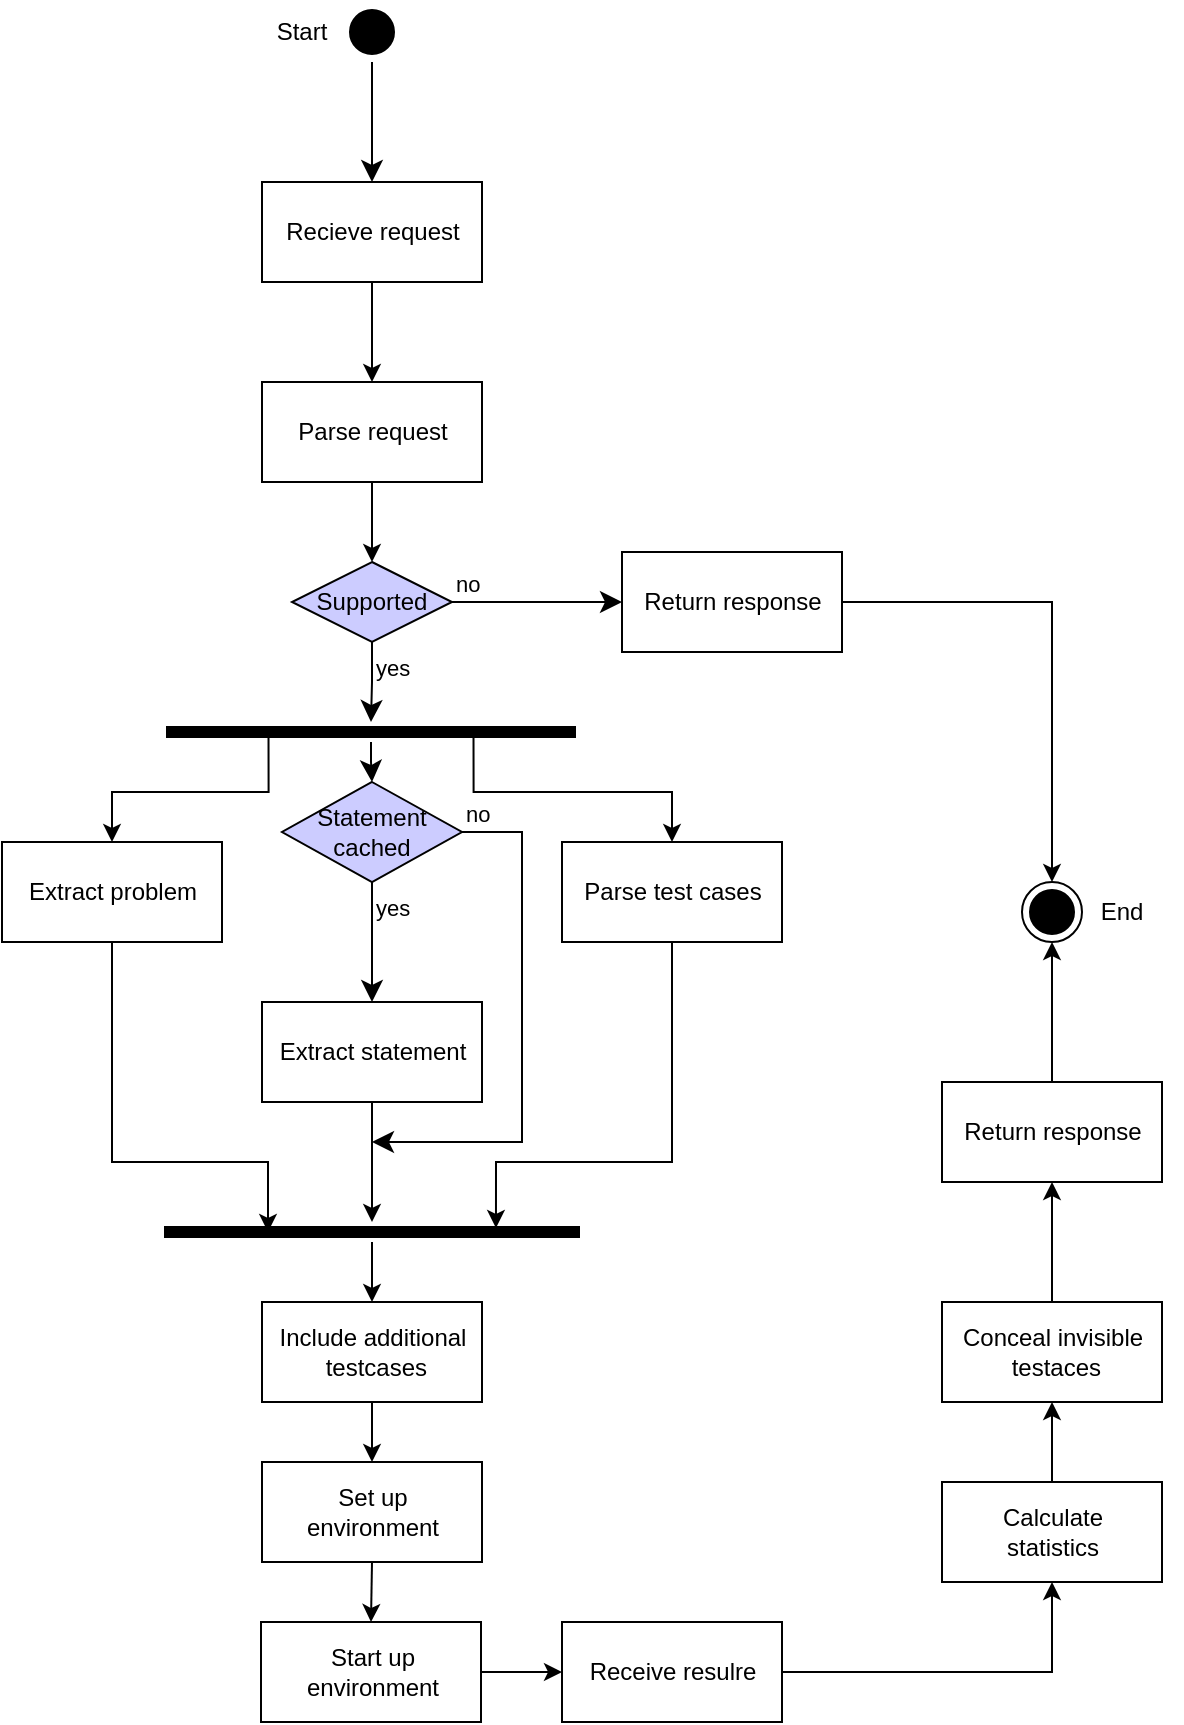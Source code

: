 <mxfile version="18.1.3" type="device"><diagram id="Qi_F-HYrq15gClOwssZq" name="Page-1"><mxGraphModel dx="2170" dy="1205" grid="1" gridSize="10" guides="1" tooltips="1" connect="1" arrows="1" fold="1" page="1" pageScale="1" pageWidth="850" pageHeight="1100" background="#FFFFFF" math="0" shadow="0"><root><mxCell id="0"/><mxCell id="1" parent="0"/><mxCell id="lhV3c4IAeYl_ZwAN9n0Z-1" value="" style="ellipse;html=1;shape=startState;fillColor=#000000;strokeColor=#000000;" vertex="1" parent="1"><mxGeometry x="360" y="10" width="30" height="30" as="geometry"/></mxCell><mxCell id="lhV3c4IAeYl_ZwAN9n0Z-2" value="" style="edgeStyle=orthogonalEdgeStyle;html=1;verticalAlign=bottom;endArrow=classic;endSize=8;strokeColor=#000000;rounded=0;endFill=1;" edge="1" source="lhV3c4IAeYl_ZwAN9n0Z-1" parent="1" target="lhV3c4IAeYl_ZwAN9n0Z-3"><mxGeometry relative="1" as="geometry"><mxPoint x="375" y="100" as="targetPoint"/></mxGeometry></mxCell><mxCell id="lhV3c4IAeYl_ZwAN9n0Z-5" style="edgeStyle=orthogonalEdgeStyle;rounded=0;orthogonalLoop=1;jettySize=auto;html=1;exitX=0.5;exitY=1;exitDx=0;exitDy=0;endArrow=classic;endFill=1;strokeColor=#000000;" edge="1" parent="1" source="lhV3c4IAeYl_ZwAN9n0Z-3" target="lhV3c4IAeYl_ZwAN9n0Z-4"><mxGeometry relative="1" as="geometry"/></mxCell><mxCell id="lhV3c4IAeYl_ZwAN9n0Z-3" value="Recieve request" style="html=1;strokeColor=#000000;" vertex="1" parent="1"><mxGeometry x="320" y="100" width="110" height="50" as="geometry"/></mxCell><mxCell id="lhV3c4IAeYl_ZwAN9n0Z-10" value="" style="edgeStyle=orthogonalEdgeStyle;rounded=0;orthogonalLoop=1;jettySize=auto;html=1;endArrow=classic;endFill=1;strokeColor=#000000;" edge="1" parent="1" source="lhV3c4IAeYl_ZwAN9n0Z-4" target="lhV3c4IAeYl_ZwAN9n0Z-6"><mxGeometry relative="1" as="geometry"/></mxCell><mxCell id="lhV3c4IAeYl_ZwAN9n0Z-4" value="Parse request" style="html=1;strokeColor=#000000;" vertex="1" parent="1"><mxGeometry x="320" y="200" width="110" height="50" as="geometry"/></mxCell><mxCell id="lhV3c4IAeYl_ZwAN9n0Z-6" value="Supported" style="rhombus;whiteSpace=wrap;html=1;fillColor=#CCCCFF;strokeColor=#000000;" vertex="1" parent="1"><mxGeometry x="335" y="290" width="80" height="40" as="geometry"/></mxCell><mxCell id="lhV3c4IAeYl_ZwAN9n0Z-7" value="no" style="edgeStyle=orthogonalEdgeStyle;html=1;align=left;verticalAlign=bottom;endArrow=classic;endSize=8;strokeColor=#000000;rounded=0;endFill=1;entryX=0;entryY=0.5;entryDx=0;entryDy=0;" edge="1" source="lhV3c4IAeYl_ZwAN9n0Z-6" parent="1" target="lhV3c4IAeYl_ZwAN9n0Z-11"><mxGeometry x="-1" relative="1" as="geometry"><mxPoint x="520" y="310" as="targetPoint"/></mxGeometry></mxCell><mxCell id="lhV3c4IAeYl_ZwAN9n0Z-8" value="yes" style="edgeStyle=orthogonalEdgeStyle;html=1;align=left;verticalAlign=top;endArrow=classic;endSize=8;strokeColor=#000000;rounded=0;endFill=1;" edge="1" source="lhV3c4IAeYl_ZwAN9n0Z-6" parent="1" target="lhV3c4IAeYl_ZwAN9n0Z-15"><mxGeometry x="-1" relative="1" as="geometry"><mxPoint x="375" y="390" as="targetPoint"/></mxGeometry></mxCell><mxCell id="lhV3c4IAeYl_ZwAN9n0Z-14" style="edgeStyle=orthogonalEdgeStyle;rounded=0;orthogonalLoop=1;jettySize=auto;html=1;endArrow=classic;endFill=1;strokeColor=#000000;" edge="1" parent="1" source="lhV3c4IAeYl_ZwAN9n0Z-11" target="lhV3c4IAeYl_ZwAN9n0Z-13"><mxGeometry relative="1" as="geometry"/></mxCell><mxCell id="lhV3c4IAeYl_ZwAN9n0Z-11" value="Return response" style="html=1;strokeColor=#000000;" vertex="1" parent="1"><mxGeometry x="500" y="285" width="110" height="50" as="geometry"/></mxCell><mxCell id="lhV3c4IAeYl_ZwAN9n0Z-13" value="" style="ellipse;html=1;shape=endState;fillColor=#000000;strokeColor=#000000;" vertex="1" parent="1"><mxGeometry x="700" y="450" width="30" height="30" as="geometry"/></mxCell><mxCell id="lhV3c4IAeYl_ZwAN9n0Z-18" style="edgeStyle=orthogonalEdgeStyle;rounded=0;orthogonalLoop=1;jettySize=auto;html=1;exitX=0.25;exitY=0.5;exitDx=0;exitDy=0;exitPerimeter=0;entryX=0.5;entryY=0;entryDx=0;entryDy=0;endArrow=classic;endFill=1;strokeColor=#000000;" edge="1" parent="1" source="lhV3c4IAeYl_ZwAN9n0Z-15" target="lhV3c4IAeYl_ZwAN9n0Z-17"><mxGeometry relative="1" as="geometry"/></mxCell><mxCell id="lhV3c4IAeYl_ZwAN9n0Z-31" style="edgeStyle=orthogonalEdgeStyle;rounded=0;orthogonalLoop=1;jettySize=auto;html=1;exitX=0.75;exitY=0.5;exitDx=0;exitDy=0;exitPerimeter=0;entryX=0.5;entryY=0;entryDx=0;entryDy=0;endArrow=classic;endFill=1;strokeColor=#000000;" edge="1" parent="1" source="lhV3c4IAeYl_ZwAN9n0Z-15" target="lhV3c4IAeYl_ZwAN9n0Z-22"><mxGeometry relative="1" as="geometry"/></mxCell><mxCell id="lhV3c4IAeYl_ZwAN9n0Z-15" value="" style="shape=line;html=1;strokeWidth=6;strokeColor=#000000;" vertex="1" parent="1"><mxGeometry x="272" y="370" width="205" height="10" as="geometry"/></mxCell><mxCell id="lhV3c4IAeYl_ZwAN9n0Z-16" value="" style="edgeStyle=orthogonalEdgeStyle;html=1;verticalAlign=bottom;endArrow=classic;endSize=8;strokeColor=#000000;rounded=0;endFill=1;entryX=0.5;entryY=0;entryDx=0;entryDy=0;" edge="1" source="lhV3c4IAeYl_ZwAN9n0Z-15" parent="1" target="lhV3c4IAeYl_ZwAN9n0Z-19"><mxGeometry relative="1" as="geometry"><mxPoint x="375" y="510" as="targetPoint"/></mxGeometry></mxCell><mxCell id="lhV3c4IAeYl_ZwAN9n0Z-32" style="edgeStyle=orthogonalEdgeStyle;rounded=0;orthogonalLoop=1;jettySize=auto;html=1;exitX=0.5;exitY=1;exitDx=0;exitDy=0;entryX=0.25;entryY=0.5;entryDx=0;entryDy=0;entryPerimeter=0;endArrow=classic;endFill=1;strokeColor=#000000;" edge="1" parent="1" source="lhV3c4IAeYl_ZwAN9n0Z-17" target="lhV3c4IAeYl_ZwAN9n0Z-27"><mxGeometry relative="1" as="geometry"><Array as="points"><mxPoint x="245" y="590"/><mxPoint x="323" y="590"/></Array></mxGeometry></mxCell><mxCell id="lhV3c4IAeYl_ZwAN9n0Z-17" value="Extract problem" style="html=1;strokeColor=#000000;" vertex="1" parent="1"><mxGeometry x="190" y="430" width="110" height="50" as="geometry"/></mxCell><mxCell id="lhV3c4IAeYl_ZwAN9n0Z-19" value="Statement&lt;br&gt;cached" style="rhombus;whiteSpace=wrap;html=1;fillColor=#CCCCFF;strokeColor=#000000;" vertex="1" parent="1"><mxGeometry x="330" y="400" width="90" height="50" as="geometry"/></mxCell><mxCell id="lhV3c4IAeYl_ZwAN9n0Z-20" value="no" style="edgeStyle=orthogonalEdgeStyle;html=1;align=left;verticalAlign=bottom;endArrow=classic;endSize=8;strokeColor=#000000;rounded=0;endFill=1;" edge="1" source="lhV3c4IAeYl_ZwAN9n0Z-19" parent="1"><mxGeometry x="-1" relative="1" as="geometry"><mxPoint x="375" y="580" as="targetPoint"/><Array as="points"><mxPoint x="450" y="425"/><mxPoint x="450" y="580"/></Array></mxGeometry></mxCell><mxCell id="lhV3c4IAeYl_ZwAN9n0Z-21" value="yes" style="edgeStyle=orthogonalEdgeStyle;html=1;align=left;verticalAlign=top;endArrow=classic;endSize=8;strokeColor=#000000;rounded=0;endFill=1;entryX=0.5;entryY=0;entryDx=0;entryDy=0;" edge="1" source="lhV3c4IAeYl_ZwAN9n0Z-19" parent="1" target="lhV3c4IAeYl_ZwAN9n0Z-23"><mxGeometry x="-1" relative="1" as="geometry"><mxPoint x="375" y="610" as="targetPoint"/></mxGeometry></mxCell><mxCell id="lhV3c4IAeYl_ZwAN9n0Z-33" style="edgeStyle=orthogonalEdgeStyle;rounded=0;orthogonalLoop=1;jettySize=auto;html=1;entryX=0.798;entryY=0.3;entryDx=0;entryDy=0;entryPerimeter=0;endArrow=classic;endFill=1;strokeColor=#000000;" edge="1" parent="1" source="lhV3c4IAeYl_ZwAN9n0Z-22" target="lhV3c4IAeYl_ZwAN9n0Z-27"><mxGeometry relative="1" as="geometry"><Array as="points"><mxPoint x="525" y="590"/><mxPoint x="437" y="590"/></Array></mxGeometry></mxCell><mxCell id="lhV3c4IAeYl_ZwAN9n0Z-22" value="Parse test cases" style="html=1;strokeColor=#000000;" vertex="1" parent="1"><mxGeometry x="470" y="430" width="110" height="50" as="geometry"/></mxCell><mxCell id="lhV3c4IAeYl_ZwAN9n0Z-29" value="" style="edgeStyle=orthogonalEdgeStyle;rounded=0;orthogonalLoop=1;jettySize=auto;html=1;endArrow=classic;endFill=1;strokeColor=#000000;" edge="1" parent="1" source="lhV3c4IAeYl_ZwAN9n0Z-23" target="lhV3c4IAeYl_ZwAN9n0Z-27"><mxGeometry relative="1" as="geometry"/></mxCell><mxCell id="lhV3c4IAeYl_ZwAN9n0Z-23" value="Extract statement" style="html=1;strokeColor=#000000;" vertex="1" parent="1"><mxGeometry x="320" y="510" width="110" height="50" as="geometry"/></mxCell><mxCell id="lhV3c4IAeYl_ZwAN9n0Z-35" style="edgeStyle=orthogonalEdgeStyle;rounded=0;orthogonalLoop=1;jettySize=auto;html=1;endArrow=classic;endFill=1;strokeColor=#000000;" edge="1" parent="1" source="lhV3c4IAeYl_ZwAN9n0Z-27" target="lhV3c4IAeYl_ZwAN9n0Z-34"><mxGeometry relative="1" as="geometry"/></mxCell><mxCell id="lhV3c4IAeYl_ZwAN9n0Z-27" value="" style="shape=line;html=1;strokeWidth=6;strokeColor=#000000;" vertex="1" parent="1"><mxGeometry x="271" y="620" width="208" height="10" as="geometry"/></mxCell><mxCell id="lhV3c4IAeYl_ZwAN9n0Z-38" style="edgeStyle=orthogonalEdgeStyle;rounded=0;orthogonalLoop=1;jettySize=auto;html=1;exitX=0.5;exitY=1;exitDx=0;exitDy=0;entryX=0.5;entryY=0;entryDx=0;entryDy=0;endArrow=classic;endFill=1;strokeColor=#000000;" edge="1" parent="1" source="lhV3c4IAeYl_ZwAN9n0Z-34" target="lhV3c4IAeYl_ZwAN9n0Z-36"><mxGeometry relative="1" as="geometry"/></mxCell><mxCell id="lhV3c4IAeYl_ZwAN9n0Z-34" value="Include additional&lt;br&gt;&amp;nbsp;testcases" style="html=1;strokeColor=#000000;" vertex="1" parent="1"><mxGeometry x="320" y="660" width="110" height="50" as="geometry"/></mxCell><mxCell id="lhV3c4IAeYl_ZwAN9n0Z-39" style="edgeStyle=orthogonalEdgeStyle;rounded=0;orthogonalLoop=1;jettySize=auto;html=1;exitX=0.5;exitY=1;exitDx=0;exitDy=0;entryX=0.5;entryY=0;entryDx=0;entryDy=0;endArrow=classic;endFill=1;strokeColor=#000000;" edge="1" parent="1" source="lhV3c4IAeYl_ZwAN9n0Z-36" target="lhV3c4IAeYl_ZwAN9n0Z-37"><mxGeometry relative="1" as="geometry"/></mxCell><mxCell id="lhV3c4IAeYl_ZwAN9n0Z-36" value="Set up&lt;br&gt;environment" style="html=1;strokeColor=#000000;" vertex="1" parent="1"><mxGeometry x="320" y="740" width="110" height="50" as="geometry"/></mxCell><mxCell id="lhV3c4IAeYl_ZwAN9n0Z-41" style="edgeStyle=orthogonalEdgeStyle;rounded=0;orthogonalLoop=1;jettySize=auto;html=1;entryX=0;entryY=0.5;entryDx=0;entryDy=0;endArrow=classic;endFill=1;strokeColor=#000000;" edge="1" parent="1" source="lhV3c4IAeYl_ZwAN9n0Z-37" target="lhV3c4IAeYl_ZwAN9n0Z-40"><mxGeometry relative="1" as="geometry"/></mxCell><mxCell id="lhV3c4IAeYl_ZwAN9n0Z-37" value="Start up &lt;br&gt;environment" style="html=1;strokeColor=#000000;" vertex="1" parent="1"><mxGeometry x="319.5" y="820" width="110" height="50" as="geometry"/></mxCell><mxCell id="lhV3c4IAeYl_ZwAN9n0Z-43" style="edgeStyle=orthogonalEdgeStyle;rounded=0;orthogonalLoop=1;jettySize=auto;html=1;entryX=0.5;entryY=1;entryDx=0;entryDy=0;endArrow=classic;endFill=1;strokeColor=#000000;" edge="1" parent="1" source="lhV3c4IAeYl_ZwAN9n0Z-40" target="lhV3c4IAeYl_ZwAN9n0Z-42"><mxGeometry relative="1" as="geometry"/></mxCell><mxCell id="lhV3c4IAeYl_ZwAN9n0Z-40" value="Receive resulre" style="html=1;strokeColor=#000000;" vertex="1" parent="1"><mxGeometry x="470" y="820" width="110" height="50" as="geometry"/></mxCell><mxCell id="lhV3c4IAeYl_ZwAN9n0Z-46" style="edgeStyle=orthogonalEdgeStyle;rounded=0;orthogonalLoop=1;jettySize=auto;html=1;entryX=0.5;entryY=1;entryDx=0;entryDy=0;endArrow=classic;endFill=1;strokeColor=#000000;" edge="1" parent="1" source="lhV3c4IAeYl_ZwAN9n0Z-42" target="lhV3c4IAeYl_ZwAN9n0Z-44"><mxGeometry relative="1" as="geometry"/></mxCell><mxCell id="lhV3c4IAeYl_ZwAN9n0Z-42" value="Calculate&lt;br&gt;statistics" style="html=1;strokeColor=#000000;" vertex="1" parent="1"><mxGeometry x="660" y="750" width="110" height="50" as="geometry"/></mxCell><mxCell id="lhV3c4IAeYl_ZwAN9n0Z-47" style="edgeStyle=orthogonalEdgeStyle;rounded=0;orthogonalLoop=1;jettySize=auto;html=1;entryX=0.5;entryY=1;entryDx=0;entryDy=0;endArrow=classic;endFill=1;strokeColor=#000000;" edge="1" parent="1" source="lhV3c4IAeYl_ZwAN9n0Z-44" target="lhV3c4IAeYl_ZwAN9n0Z-45"><mxGeometry relative="1" as="geometry"/></mxCell><mxCell id="lhV3c4IAeYl_ZwAN9n0Z-44" value="Conceal invisible&lt;br&gt;&amp;nbsp;testaces" style="html=1;strokeColor=#000000;" vertex="1" parent="1"><mxGeometry x="660" y="660" width="110" height="50" as="geometry"/></mxCell><mxCell id="lhV3c4IAeYl_ZwAN9n0Z-48" style="edgeStyle=orthogonalEdgeStyle;rounded=0;orthogonalLoop=1;jettySize=auto;html=1;entryX=0.5;entryY=1;entryDx=0;entryDy=0;endArrow=classic;endFill=1;strokeColor=#000000;" edge="1" parent="1" source="lhV3c4IAeYl_ZwAN9n0Z-45" target="lhV3c4IAeYl_ZwAN9n0Z-13"><mxGeometry relative="1" as="geometry"/></mxCell><mxCell id="lhV3c4IAeYl_ZwAN9n0Z-45" value="Return response" style="html=1;strokeColor=#000000;" vertex="1" parent="1"><mxGeometry x="660" y="550" width="110" height="50" as="geometry"/></mxCell><mxCell id="lhV3c4IAeYl_ZwAN9n0Z-49" value="Start" style="text;html=1;strokeColor=none;fillColor=none;align=center;verticalAlign=middle;whiteSpace=wrap;rounded=0;" vertex="1" parent="1"><mxGeometry x="310" y="10" width="60" height="30" as="geometry"/></mxCell><mxCell id="lhV3c4IAeYl_ZwAN9n0Z-50" value="End" style="text;html=1;strokeColor=none;fillColor=none;align=center;verticalAlign=middle;whiteSpace=wrap;rounded=0;" vertex="1" parent="1"><mxGeometry x="720" y="450" width="60" height="30" as="geometry"/></mxCell></root></mxGraphModel></diagram></mxfile>